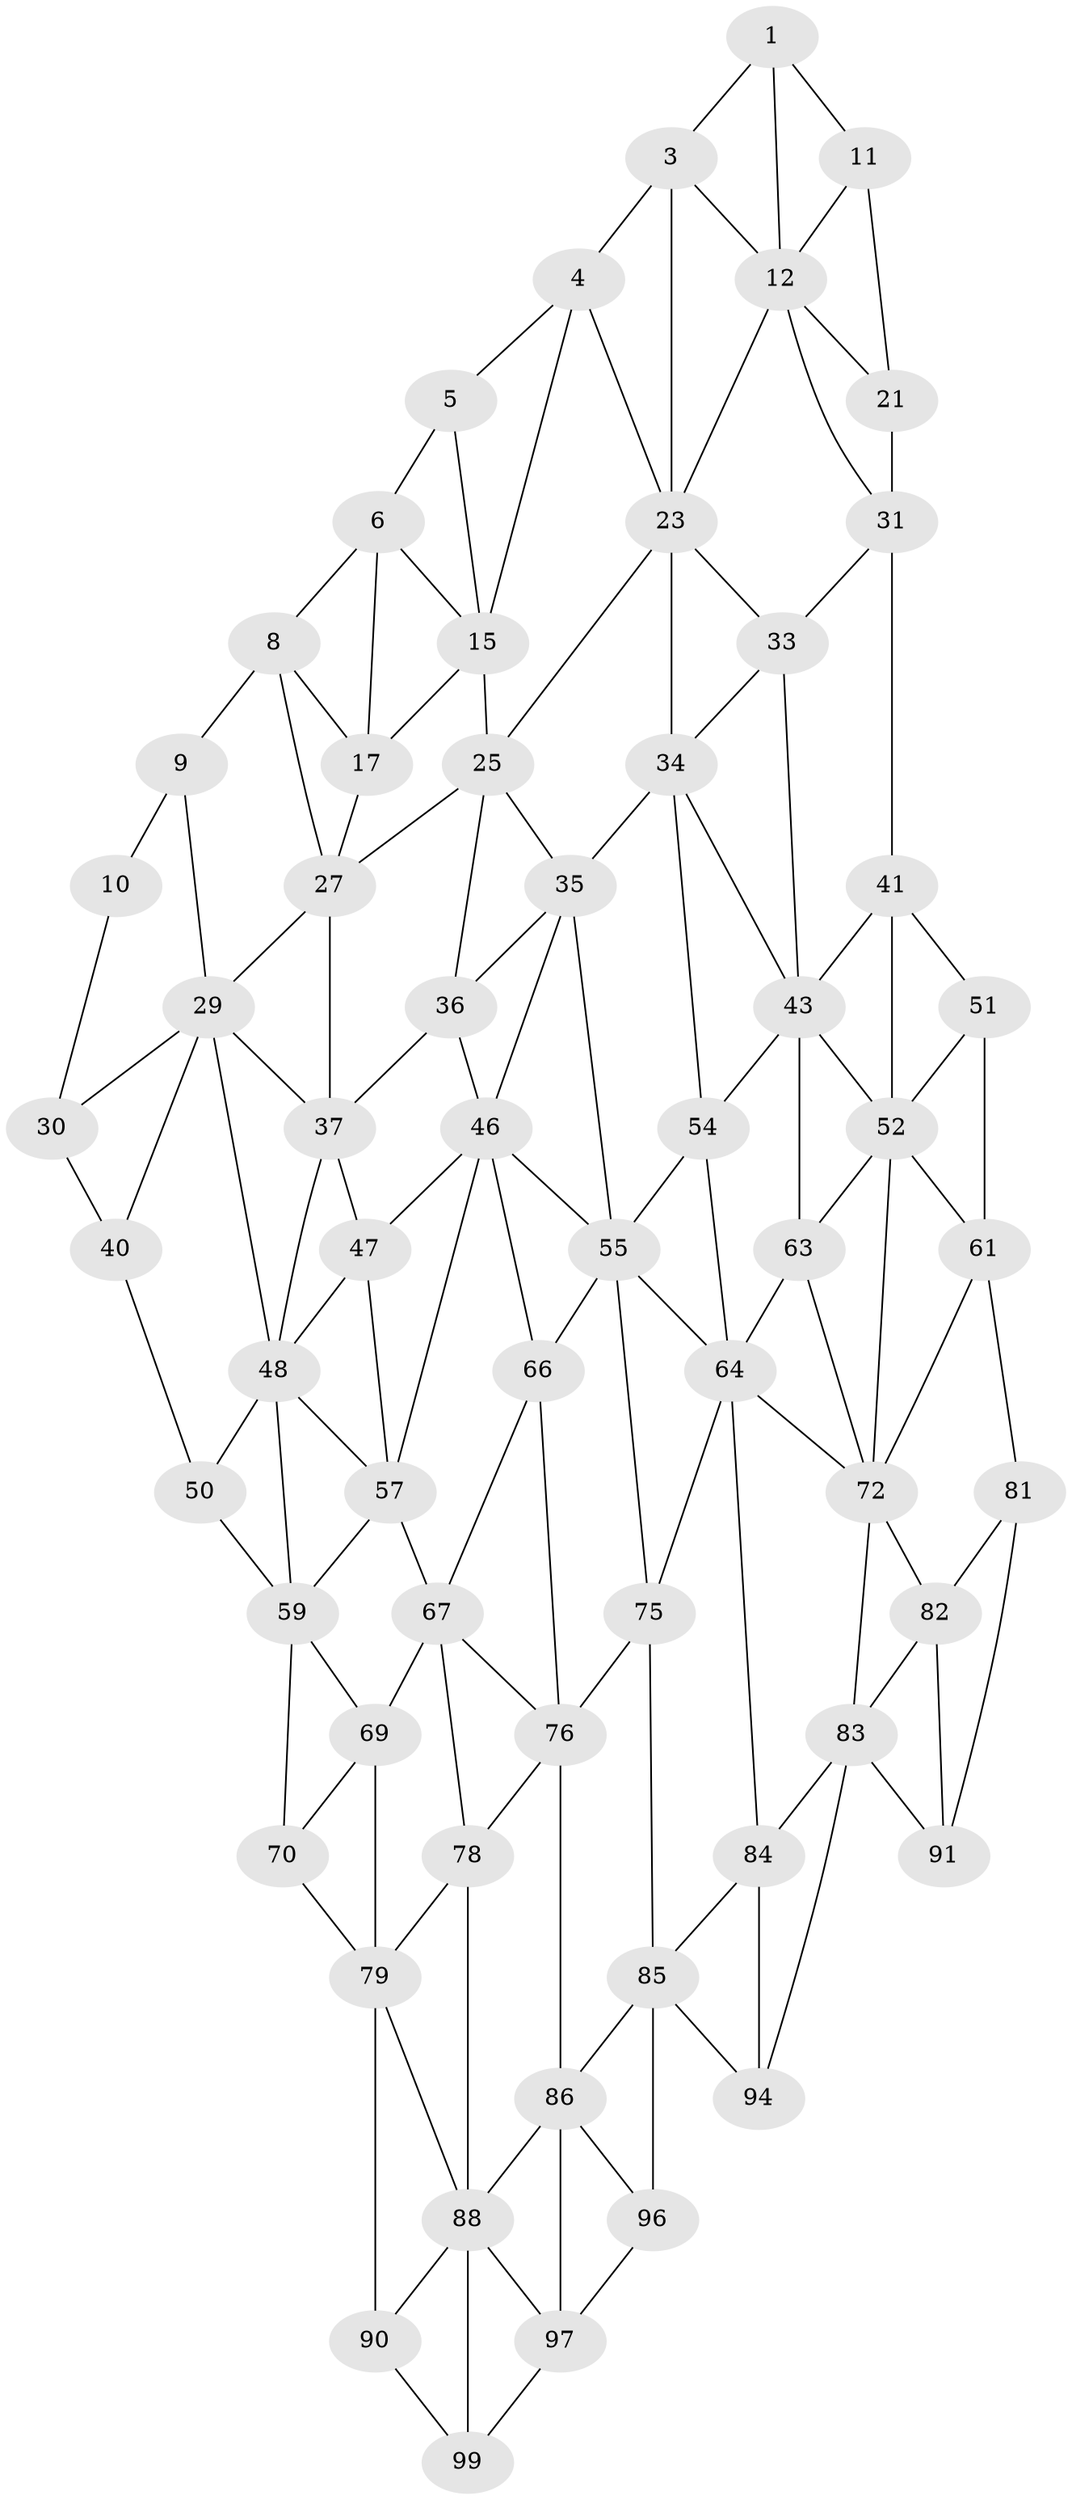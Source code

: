 // original degree distribution, {2: 0.04, 3: 0.32, 4: 0.64}
// Generated by graph-tools (version 1.1) at 2025/38/02/21/25 10:38:56]
// undirected, 62 vertices, 133 edges
graph export_dot {
graph [start="1"]
  node [color=gray90,style=filled];
  1 [super="+2"];
  3 [super="+13"];
  4 [super="+14"];
  5;
  6 [super="+7"];
  8 [super="+18"];
  9 [super="+19"];
  10 [super="+20"];
  11;
  12 [super="+22"];
  15 [super="+16"];
  17;
  21;
  23 [super="+24"];
  25 [super="+26"];
  27 [super="+28"];
  29 [super="+39"];
  30;
  31 [super="+32"];
  33;
  34 [super="+44"];
  35 [super="+45"];
  36;
  37 [super="+38"];
  40;
  41 [super="+42"];
  43 [super="+53"];
  46 [super="+56"];
  47;
  48 [super="+49"];
  50;
  51;
  52 [super="+62"];
  54;
  55 [super="+65"];
  57 [super="+58"];
  59 [super="+60"];
  61 [super="+71"];
  63;
  64 [super="+74"];
  66;
  67 [super="+68"];
  69;
  70;
  72 [super="+73"];
  75;
  76 [super="+77"];
  78;
  79 [super="+80"];
  81;
  82;
  83 [super="+93"];
  84;
  85 [super="+95"];
  86 [super="+87"];
  88 [super="+89"];
  90;
  91 [super="+92"];
  94;
  96;
  97 [super="+98"];
  99 [super="+100"];
  1 -- 11;
  1 -- 3;
  1 -- 12;
  3 -- 4 [weight=2];
  3 -- 12;
  3 -- 23;
  4 -- 5;
  4 -- 15;
  4 -- 23;
  5 -- 15;
  5 -- 6;
  6 -- 15;
  6 -- 8;
  6 -- 17;
  8 -- 9 [weight=2];
  8 -- 17;
  8 -- 27;
  9 -- 10 [weight=2];
  9 -- 29;
  10 -- 30;
  11 -- 21;
  11 -- 12;
  12 -- 23;
  12 -- 21;
  12 -- 31;
  15 -- 25 [weight=2];
  15 -- 17;
  17 -- 27;
  21 -- 31;
  23 -- 33;
  23 -- 25;
  23 -- 34;
  25 -- 35;
  25 -- 27;
  25 -- 36;
  27 -- 37 [weight=2];
  27 -- 29;
  29 -- 30;
  29 -- 40;
  29 -- 48;
  29 -- 37;
  30 -- 40;
  31 -- 41 [weight=2];
  31 -- 33;
  33 -- 43;
  33 -- 34;
  34 -- 35 [weight=2];
  34 -- 43;
  34 -- 54;
  35 -- 36;
  35 -- 46;
  35 -- 55;
  36 -- 46;
  36 -- 37;
  37 -- 47;
  37 -- 48;
  40 -- 50;
  41 -- 51;
  41 -- 43;
  41 -- 52;
  43 -- 52;
  43 -- 54;
  43 -- 63;
  46 -- 47;
  46 -- 57;
  46 -- 66;
  46 -- 55;
  47 -- 57;
  47 -- 48;
  48 -- 50;
  48 -- 59;
  48 -- 57;
  50 -- 59;
  51 -- 61;
  51 -- 52;
  52 -- 72;
  52 -- 61;
  52 -- 63;
  54 -- 64;
  54 -- 55;
  55 -- 64;
  55 -- 66;
  55 -- 75;
  57 -- 67 [weight=2];
  57 -- 59;
  59 -- 69;
  59 -- 70;
  61 -- 72;
  61 -- 81;
  63 -- 64;
  63 -- 72;
  64 -- 75;
  64 -- 84;
  64 -- 72;
  66 -- 76;
  66 -- 67;
  67 -- 76;
  67 -- 69;
  67 -- 78;
  69 -- 79;
  69 -- 70;
  70 -- 79;
  72 -- 82;
  72 -- 83;
  75 -- 85;
  75 -- 76;
  76 -- 86 [weight=2];
  76 -- 78;
  78 -- 88;
  78 -- 79;
  79 -- 90;
  79 -- 88;
  81 -- 91;
  81 -- 82;
  82 -- 83;
  82 -- 91;
  83 -- 84;
  83 -- 91;
  83 -- 94;
  84 -- 94;
  84 -- 85;
  85 -- 86;
  85 -- 96;
  85 -- 94;
  86 -- 96;
  86 -- 88;
  86 -- 97;
  88 -- 90;
  88 -- 99;
  88 -- 97;
  90 -- 99;
  96 -- 97;
  97 -- 99;
}
